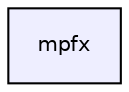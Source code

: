 digraph G {
  compound=true
  node [ fontsize="10", fontname="Helvetica"];
  edge [ labelfontsize="10", labelfontname="Helvetica"];
  dir_75a075c2617ddea5bcce6cb173ede36d [shape=box, label="mpfx", style="filled", fillcolor="#eeeeff", pencolor="black", URL="dir_75a075c2617ddea5bcce6cb173ede36d.html"];
}
